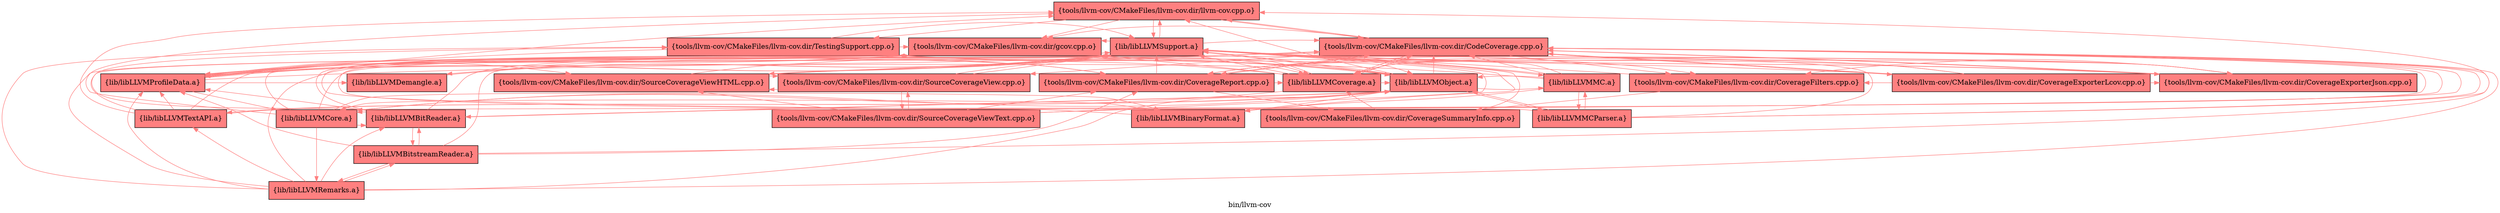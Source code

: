 digraph "bin/llvm-cov" {
	label="bin/llvm-cov";
	{ rank=same; Node0x55abf3eb35e8;  }
	{ rank=same; Node0x55abf3eb2788; Node0x55abf3eb2a58; Node0x55abf3eb1ec8; Node0x55abf3ead0f8;  }
	{ rank=same; Node0x55abf3eac108; Node0x55abf3eb2198; Node0x55abf3eb1018; Node0x55abf3eb09d8; Node0x55abf3eb0c08; Node0x55abf3eaed68; Node0x55abf3eac658; Node0x55abf3eacb08; Node0x55abf3eb0028; Node0x55abf3eb0708; Node0x55abf3eafb78;  }
	{ rank=same; Node0x55abf3eaad08; Node0x55abf3eb0528; Node0x55abf3eb03e8; Node0x55abf3eb10b8; Node0x55abf3eadcd8; Node0x55abf3ead7d8; Node0x55abf3eaf0d8;  }

	Node0x55abf3eb35e8 [shape=record,shape=box,style=filled,fillcolor="1.000000 0.5 1",group=1,label="{tools/llvm-cov/CMakeFiles/llvm-cov.dir/llvm-cov.cpp.o}"];
	Node0x55abf3eb35e8 -> Node0x55abf3eb2788[color="1.000000 0.5 1"];
	Node0x55abf3eb35e8 -> Node0x55abf3eb2a58[color="1.000000 0.5 1"];
	Node0x55abf3eb35e8 -> Node0x55abf3eb1ec8[color="1.000000 0.5 1"];
	Node0x55abf3eb35e8 -> Node0x55abf3ead0f8[color="1.000000 0.5 1"];
	Node0x55abf3eb2788 [shape=record,shape=box,style=filled,fillcolor="1.000000 0.5 1",group=1,label="{tools/llvm-cov/CMakeFiles/llvm-cov.dir/gcov.cpp.o}"];
	Node0x55abf3eb2788 -> Node0x55abf3ead0f8[color="1.000000 0.5 1"];
	Node0x55abf3eb2788 -> Node0x55abf3eac108[color="1.000000 0.5 1"];
	Node0x55abf3eb2a58 [shape=record,shape=box,style=filled,fillcolor="1.000000 0.5 1",group=1,label="{tools/llvm-cov/CMakeFiles/llvm-cov.dir/CodeCoverage.cpp.o}"];
	Node0x55abf3eb2a58 -> Node0x55abf3eb35e8[color="1.000000 0.5 1"];
	Node0x55abf3eb2a58 -> Node0x55abf3eb2788[color="1.000000 0.5 1"];
	Node0x55abf3eb2a58 -> Node0x55abf3eb2198[color="1.000000 0.5 1"];
	Node0x55abf3eb2a58 -> Node0x55abf3eb1018[color="1.000000 0.5 1"];
	Node0x55abf3eb2a58 -> Node0x55abf3eb09d8[color="1.000000 0.5 1"];
	Node0x55abf3eb2a58 -> Node0x55abf3eb0c08[color="1.000000 0.5 1"];
	Node0x55abf3eb2a58 -> Node0x55abf3eaed68[color="1.000000 0.5 1"];
	Node0x55abf3eb2a58 -> Node0x55abf3ead0f8[color="1.000000 0.5 1"];
	Node0x55abf3eb2a58 -> Node0x55abf3eac658[color="1.000000 0.5 1"];
	Node0x55abf3eb1ec8 [shape=record,shape=box,style=filled,fillcolor="1.000000 0.5 1",group=1,label="{tools/llvm-cov/CMakeFiles/llvm-cov.dir/TestingSupport.cpp.o}"];
	Node0x55abf3eb1ec8 -> Node0x55abf3eb2788[color="1.000000 0.5 1"];
	Node0x55abf3eb1ec8 -> Node0x55abf3ead0f8[color="1.000000 0.5 1"];
	Node0x55abf3eb1ec8 -> Node0x55abf3eacb08[color="1.000000 0.5 1"];
	Node0x55abf3eb1ec8 -> Node0x55abf3eac108[color="1.000000 0.5 1"];
	Node0x55abf3ead0f8 [shape=record,shape=box,style=filled,fillcolor="1.000000 0.5 1",group=1,label="{lib/libLLVMSupport.a}"];
	Node0x55abf3ead0f8 -> Node0x55abf3eb35e8[color="1.000000 0.5 1"];
	Node0x55abf3ead0f8 -> Node0x55abf3eb2788[color="1.000000 0.5 1"];
	Node0x55abf3ead0f8 -> Node0x55abf3eb2a58[color="1.000000 0.5 1"];
	Node0x55abf3ead0f8 -> Node0x55abf3eb2198[color="1.000000 0.5 1"];
	Node0x55abf3ead0f8 -> Node0x55abf3eacb08[color="1.000000 0.5 1"];
	Node0x55abf3ead0f8 -> Node0x55abf3eb0028[color="1.000000 0.5 1"];
	Node0x55abf3ead0f8 -> Node0x55abf3eb0708[color="1.000000 0.5 1"];
	Node0x55abf3ead0f8 -> Node0x55abf3eac108[color="1.000000 0.5 1"];
	Node0x55abf3ead0f8 -> Node0x55abf3eafb78[color="1.000000 0.5 1"];
	Node0x55abf3eac108 [shape=record,shape=box,style=filled,fillcolor="1.000000 0.5 1",group=1,label="{lib/libLLVMProfileData.a}"];
	Node0x55abf3eac108 -> Node0x55abf3eb2788[color="1.000000 0.5 1"];
	Node0x55abf3eac108 -> Node0x55abf3eb2198[color="1.000000 0.5 1"];
	Node0x55abf3eac108 -> Node0x55abf3eb0c08[color="1.000000 0.5 1"];
	Node0x55abf3eac108 -> Node0x55abf3ead0f8[color="1.000000 0.5 1"];
	Node0x55abf3eac108 -> Node0x55abf3eb0028[color="1.000000 0.5 1"];
	Node0x55abf3eac108 -> Node0x55abf3eb2a58[color="1.000000 0.5 1"];
	Node0x55abf3eac108 -> Node0x55abf3eb0708[color="1.000000 0.5 1"];
	Node0x55abf3eac108 -> Node0x55abf3eaad08[color="1.000000 0.5 1"];
	Node0x55abf3eac108 -> Node0x55abf3eac658[color="1.000000 0.5 1"];
	Node0x55abf3eac108 -> Node0x55abf3eb35e8[color="1.000000 0.5 1"];
	Node0x55abf3eac108 -> Node0x55abf3eacb08[color="1.000000 0.5 1"];
	Node0x55abf3eb2198 [shape=record,shape=box,style=filled,fillcolor="1.000000 0.5 1",group=1,label="{tools/llvm-cov/CMakeFiles/llvm-cov.dir/CoverageExporterJson.cpp.o}"];
	Node0x55abf3eb2198 -> Node0x55abf3eb2a58[color="1.000000 0.5 1"];
	Node0x55abf3eb2198 -> Node0x55abf3eb09d8[color="1.000000 0.5 1"];
	Node0x55abf3eb2198 -> Node0x55abf3eb0c08[color="1.000000 0.5 1"];
	Node0x55abf3eb2198 -> Node0x55abf3ead0f8[color="1.000000 0.5 1"];
	Node0x55abf3eb2198 -> Node0x55abf3eac658[color="1.000000 0.5 1"];
	Node0x55abf3eb1018 [shape=record,shape=box,style=filled,fillcolor="1.000000 0.5 1",group=1,label="{tools/llvm-cov/CMakeFiles/llvm-cov.dir/CoverageExporterLcov.cpp.o}"];
	Node0x55abf3eb1018 -> Node0x55abf3eb2a58[color="1.000000 0.5 1"];
	Node0x55abf3eb1018 -> Node0x55abf3eb2198[color="1.000000 0.5 1"];
	Node0x55abf3eb1018 -> Node0x55abf3eb09d8[color="1.000000 0.5 1"];
	Node0x55abf3eb1018 -> Node0x55abf3eb0c08[color="1.000000 0.5 1"];
	Node0x55abf3eb1018 -> Node0x55abf3ead0f8[color="1.000000 0.5 1"];
	Node0x55abf3eb1018 -> Node0x55abf3eac658[color="1.000000 0.5 1"];
	Node0x55abf3eb09d8 [shape=record,shape=box,style=filled,fillcolor="1.000000 0.5 1",group=1,label="{tools/llvm-cov/CMakeFiles/llvm-cov.dir/CoverageFilters.cpp.o}"];
	Node0x55abf3eb09d8 -> Node0x55abf3eb0528[color="1.000000 0.5 1"];
	Node0x55abf3eb09d8 -> Node0x55abf3ead0f8[color="1.000000 0.5 1"];
	Node0x55abf3eb0c08 [shape=record,shape=box,style=filled,fillcolor="1.000000 0.5 1",group=1,label="{tools/llvm-cov/CMakeFiles/llvm-cov.dir/CoverageReport.cpp.o}"];
	Node0x55abf3eb0c08 -> Node0x55abf3eb2a58[color="1.000000 0.5 1"];
	Node0x55abf3eb0c08 -> Node0x55abf3eb09d8[color="1.000000 0.5 1"];
	Node0x55abf3eb0c08 -> Node0x55abf3eb0528[color="1.000000 0.5 1"];
	Node0x55abf3eb0c08 -> Node0x55abf3ead0f8[color="1.000000 0.5 1"];
	Node0x55abf3eb0c08 -> Node0x55abf3eac658[color="1.000000 0.5 1"];
	Node0x55abf3eaed68 [shape=record,shape=box,style=filled,fillcolor="1.000000 0.5 1",group=1,label="{tools/llvm-cov/CMakeFiles/llvm-cov.dir/SourceCoverageView.cpp.o}"];
	Node0x55abf3eaed68 -> Node0x55abf3eb0708[color="1.000000 0.5 1"];
	Node0x55abf3eaed68 -> Node0x55abf3eb03e8[color="1.000000 0.5 1"];
	Node0x55abf3eaed68 -> Node0x55abf3ead0f8[color="1.000000 0.5 1"];
	Node0x55abf3eaed68 -> Node0x55abf3eac658[color="1.000000 0.5 1"];
	Node0x55abf3eac658 [shape=record,shape=box,style=filled,fillcolor="1.000000 0.5 1",group=1,label="{lib/libLLVMCoverage.a}"];
	Node0x55abf3eac658 -> Node0x55abf3eb2788[color="1.000000 0.5 1"];
	Node0x55abf3eac658 -> Node0x55abf3eb2a58[color="1.000000 0.5 1"];
	Node0x55abf3eac658 -> Node0x55abf3ead0f8[color="1.000000 0.5 1"];
	Node0x55abf3eac658 -> Node0x55abf3eaad08[color="1.000000 0.5 1"];
	Node0x55abf3eac658 -> Node0x55abf3eacb08[color="1.000000 0.5 1"];
	Node0x55abf3eac658 -> Node0x55abf3eac108[color="1.000000 0.5 1"];
	Node0x55abf3eac658 -> Node0x55abf3eb1ec8[color="1.000000 0.5 1"];
	Node0x55abf3eb0528 [shape=record,shape=box,style=filled,fillcolor="1.000000 0.5 1",group=1,label="{tools/llvm-cov/CMakeFiles/llvm-cov.dir/CoverageSummaryInfo.cpp.o}"];
	Node0x55abf3eb0528 -> Node0x55abf3ead0f8[color="1.000000 0.5 1"];
	Node0x55abf3eb0528 -> Node0x55abf3eac658[color="1.000000 0.5 1"];
	Node0x55abf3eb0708 [shape=record,shape=box,style=filled,fillcolor="1.000000 0.5 1",group=1,label="{tools/llvm-cov/CMakeFiles/llvm-cov.dir/SourceCoverageViewHTML.cpp.o}"];
	Node0x55abf3eb0708 -> Node0x55abf3eb2a58[color="1.000000 0.5 1"];
	Node0x55abf3eb0708 -> Node0x55abf3eb0c08[color="1.000000 0.5 1"];
	Node0x55abf3eb0708 -> Node0x55abf3eaed68[color="1.000000 0.5 1"];
	Node0x55abf3eb0708 -> Node0x55abf3ead0f8[color="1.000000 0.5 1"];
	Node0x55abf3eb03e8 [shape=record,shape=box,style=filled,fillcolor="1.000000 0.5 1",group=1,label="{tools/llvm-cov/CMakeFiles/llvm-cov.dir/SourceCoverageViewText.cpp.o}"];
	Node0x55abf3eb03e8 -> Node0x55abf3eb2a58[color="1.000000 0.5 1"];
	Node0x55abf3eb03e8 -> Node0x55abf3eb0c08[color="1.000000 0.5 1"];
	Node0x55abf3eb03e8 -> Node0x55abf3eaed68[color="1.000000 0.5 1"];
	Node0x55abf3eb03e8 -> Node0x55abf3eb0708[color="1.000000 0.5 1"];
	Node0x55abf3eb03e8 -> Node0x55abf3ead0f8[color="1.000000 0.5 1"];
	Node0x55abf3eacb08 [shape=record,shape=box,style=filled,fillcolor="1.000000 0.5 1",group=1,label="{lib/libLLVMObject.a}"];
	Node0x55abf3eacb08 -> Node0x55abf3eb2788[color="1.000000 0.5 1"];
	Node0x55abf3eacb08 -> Node0x55abf3eb1ec8[color="1.000000 0.5 1"];
	Node0x55abf3eacb08 -> Node0x55abf3ead0f8[color="1.000000 0.5 1"];
	Node0x55abf3eacb08 -> Node0x55abf3eb10b8[color="1.000000 0.5 1"];
	Node0x55abf3eacb08 -> Node0x55abf3eafb78[color="1.000000 0.5 1"];
	Node0x55abf3eacb08 -> Node0x55abf3eaad08[color="1.000000 0.5 1"];
	Node0x55abf3eacb08 -> Node0x55abf3eadcd8[color="1.000000 0.5 1"];
	Node0x55abf3eacb08 -> Node0x55abf3ead7d8[color="1.000000 0.5 1"];
	Node0x55abf3eacb08 -> Node0x55abf3eb35e8[color="1.000000 0.5 1"];
	Node0x55abf3eacb08 -> Node0x55abf3eb2a58[color="1.000000 0.5 1"];
	Node0x55abf3eacb08 -> Node0x55abf3eaf0d8[color="1.000000 0.5 1"];
	Node0x55abf3eb10b8 [shape=record,shape=box,style=filled,fillcolor="1.000000 0.5 1",group=1,label="{lib/libLLVMBinaryFormat.a}"];
	Node0x55abf3eb10b8 -> Node0x55abf3eaad08[color="1.000000 0.5 1"];
	Node0x55abf3eb10b8 -> Node0x55abf3eb2788[color="1.000000 0.5 1"];
	Node0x55abf3eb10b8 -> Node0x55abf3ead0f8[color="1.000000 0.5 1"];
	Node0x55abf3eafb78 [shape=record,shape=box,style=filled,fillcolor="1.000000 0.5 1",group=1,label="{lib/libLLVMMC.a}"];
	Node0x55abf3eafb78 -> Node0x55abf3ead0f8[color="1.000000 0.5 1"];
	Node0x55abf3eafb78 -> Node0x55abf3eacb08[color="1.000000 0.5 1"];
	Node0x55abf3eafb78 -> Node0x55abf3eb2788[color="1.000000 0.5 1"];
	Node0x55abf3eafb78 -> Node0x55abf3eac108[color="1.000000 0.5 1"];
	Node0x55abf3eafb78 -> Node0x55abf3ead7d8[color="1.000000 0.5 1"];
	Node0x55abf3eafb78 -> Node0x55abf3eb10b8[color="1.000000 0.5 1"];
	Node0x55abf3eafb78 -> Node0x55abf3eb2a58[color="1.000000 0.5 1"];
	Node0x55abf3eaad08 [shape=record,shape=box,style=filled,fillcolor="1.000000 0.5 1",group=1,label="{lib/libLLVMCore.a}"];
	Node0x55abf3eaad08 -> Node0x55abf3ead0f8[color="1.000000 0.5 1"];
	Node0x55abf3eaad08 -> Node0x55abf3eb2a58[color="1.000000 0.5 1"];
	Node0x55abf3eaad08 -> Node0x55abf3eb2788[color="1.000000 0.5 1"];
	Node0x55abf3eaad08 -> Node0x55abf3eb15b8[color="1.000000 0.5 1"];
	Node0x55abf3eaad08 -> Node0x55abf3eb35e8[color="1.000000 0.5 1"];
	Node0x55abf3eaad08 -> Node0x55abf3eb10b8[color="1.000000 0.5 1"];
	Node0x55abf3eaad08 -> Node0x55abf3eadcd8[color="1.000000 0.5 1"];
	Node0x55abf3eadcd8 [shape=record,shape=box,style=filled,fillcolor="1.000000 0.5 1",group=1,label="{lib/libLLVMBitReader.a}"];
	Node0x55abf3eadcd8 -> Node0x55abf3eb2788[color="1.000000 0.5 1"];
	Node0x55abf3eadcd8 -> Node0x55abf3eb1ec8[color="1.000000 0.5 1"];
	Node0x55abf3eadcd8 -> Node0x55abf3ead0f8[color="1.000000 0.5 1"];
	Node0x55abf3eadcd8 -> Node0x55abf3eacb08[color="1.000000 0.5 1"];
	Node0x55abf3eadcd8 -> Node0x55abf3eaad08[color="1.000000 0.5 1"];
	Node0x55abf3eadcd8 -> Node0x55abf3eac108[color="1.000000 0.5 1"];
	Node0x55abf3eadcd8 -> Node0x55abf3eb1b58[color="1.000000 0.5 1"];
	Node0x55abf3eadcd8 -> Node0x55abf3eb2a58[color="1.000000 0.5 1"];
	Node0x55abf3ead7d8 [shape=record,shape=box,style=filled,fillcolor="1.000000 0.5 1",group=1,label="{lib/libLLVMMCParser.a}"];
	Node0x55abf3ead7d8 -> Node0x55abf3eb35e8[color="1.000000 0.5 1"];
	Node0x55abf3ead7d8 -> Node0x55abf3eb2788[color="1.000000 0.5 1"];
	Node0x55abf3ead7d8 -> Node0x55abf3eb2a58[color="1.000000 0.5 1"];
	Node0x55abf3ead7d8 -> Node0x55abf3ead0f8[color="1.000000 0.5 1"];
	Node0x55abf3ead7d8 -> Node0x55abf3eacb08[color="1.000000 0.5 1"];
	Node0x55abf3ead7d8 -> Node0x55abf3eafb78[color="1.000000 0.5 1"];
	Node0x55abf3eb15b8 [shape=record,shape=box,style=filled,fillcolor="1.000000 0.5 1",group=1,label="{lib/libLLVMRemarks.a}"];
	Node0x55abf3eb15b8 -> Node0x55abf3ead0f8[color="1.000000 0.5 1"];
	Node0x55abf3eb15b8 -> Node0x55abf3eb2a58[color="1.000000 0.5 1"];
	Node0x55abf3eb15b8 -> Node0x55abf3eadcd8[color="1.000000 0.5 1"];
	Node0x55abf3eb15b8 -> Node0x55abf3eb1ec8[color="1.000000 0.5 1"];
	Node0x55abf3eb15b8 -> Node0x55abf3eb2788[color="1.000000 0.5 1"];
	Node0x55abf3eb15b8 -> Node0x55abf3eacb08[color="1.000000 0.5 1"];
	Node0x55abf3eb15b8 -> Node0x55abf3eac108[color="1.000000 0.5 1"];
	Node0x55abf3eb15b8 -> Node0x55abf3eb1b58[color="1.000000 0.5 1"];
	Node0x55abf3eb15b8 -> Node0x55abf3eaf0d8[color="1.000000 0.5 1"];
	Node0x55abf3eaf0d8 [shape=record,shape=box,style=filled,fillcolor="1.000000 0.5 1",group=1,label="{lib/libLLVMTextAPI.a}"];
	Node0x55abf3eaf0d8 -> Node0x55abf3ead0f8[color="1.000000 0.5 1"];
	Node0x55abf3eaf0d8 -> Node0x55abf3eb35e8[color="1.000000 0.5 1"];
	Node0x55abf3eaf0d8 -> Node0x55abf3eb2788[color="1.000000 0.5 1"];
	Node0x55abf3eaf0d8 -> Node0x55abf3eacb08[color="1.000000 0.5 1"];
	Node0x55abf3eaf0d8 -> Node0x55abf3eac108[color="1.000000 0.5 1"];
	Node0x55abf3eb0028 [shape=record,shape=box,style=filled,fillcolor="1.000000 0.5 1",group=1,label="{lib/libLLVMDemangle.a}"];
	Node0x55abf3eb0028 -> Node0x55abf3ead0f8[color="1.000000 0.5 1"];
	Node0x55abf3eb1b58 [shape=record,shape=box,style=filled,fillcolor="1.000000 0.5 1",group=1,label="{lib/libLLVMBitstreamReader.a}"];
	Node0x55abf3eb1b58 -> Node0x55abf3eb2a58[color="1.000000 0.5 1"];
	Node0x55abf3eb1b58 -> Node0x55abf3eb0c08[color="1.000000 0.5 1"];
	Node0x55abf3eb1b58 -> Node0x55abf3ead0f8[color="1.000000 0.5 1"];
	Node0x55abf3eb1b58 -> Node0x55abf3eac108[color="1.000000 0.5 1"];
	Node0x55abf3eb1b58 -> Node0x55abf3eadcd8[color="1.000000 0.5 1"];
	Node0x55abf3eb1b58 -> Node0x55abf3eb15b8[color="1.000000 0.5 1"];
}
